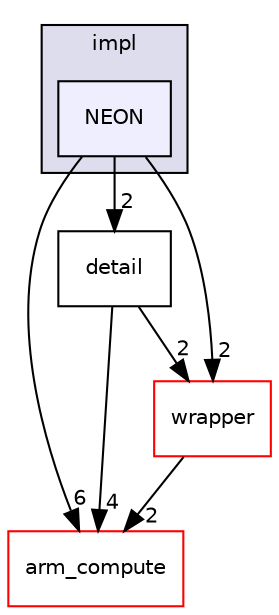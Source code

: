 digraph "src/core/NEON/kernels/batchnormalization/impl/NEON" {
  compound=true
  node [ fontsize="10", fontname="Helvetica"];
  edge [ labelfontsize="10", labelfontname="Helvetica"];
  subgraph clusterdir_cb95619f2cb225dbc45806f4593be807 {
    graph [ bgcolor="#ddddee", pencolor="black", label="impl" fontname="Helvetica", fontsize="10", URL="dir_cb95619f2cb225dbc45806f4593be807.xhtml"]
  dir_4e353c318ce11c6ca294f8188327497f [shape=box, label="NEON", style="filled", fillcolor="#eeeeff", pencolor="black", URL="dir_4e353c318ce11c6ca294f8188327497f.xhtml"];
  }
  dir_214608ef36d61442cb2b0c1c4e9a7def [shape=box label="arm_compute" fillcolor="white" style="filled" color="red" URL="dir_214608ef36d61442cb2b0c1c4e9a7def.xhtml"];
  dir_47c52b626b579a630a004d74c906e8a5 [shape=box label="detail" URL="dir_47c52b626b579a630a004d74c906e8a5.xhtml"];
  dir_8224aa485683c095eaa3fd7faa788467 [shape=box label="wrapper" fillcolor="white" style="filled" color="red" URL="dir_8224aa485683c095eaa3fd7faa788467.xhtml"];
  dir_8224aa485683c095eaa3fd7faa788467->dir_214608ef36d61442cb2b0c1c4e9a7def [headlabel="2", labeldistance=1.5 headhref="dir_000029_000000.xhtml"];
  dir_47c52b626b579a630a004d74c906e8a5->dir_214608ef36d61442cb2b0c1c4e9a7def [headlabel="4", labeldistance=1.5 headhref="dir_000472_000000.xhtml"];
  dir_47c52b626b579a630a004d74c906e8a5->dir_8224aa485683c095eaa3fd7faa788467 [headlabel="2", labeldistance=1.5 headhref="dir_000472_000029.xhtml"];
  dir_4e353c318ce11c6ca294f8188327497f->dir_214608ef36d61442cb2b0c1c4e9a7def [headlabel="6", labeldistance=1.5 headhref="dir_000416_000000.xhtml"];
  dir_4e353c318ce11c6ca294f8188327497f->dir_47c52b626b579a630a004d74c906e8a5 [headlabel="2", labeldistance=1.5 headhref="dir_000416_000472.xhtml"];
  dir_4e353c318ce11c6ca294f8188327497f->dir_8224aa485683c095eaa3fd7faa788467 [headlabel="2", labeldistance=1.5 headhref="dir_000416_000029.xhtml"];
}
